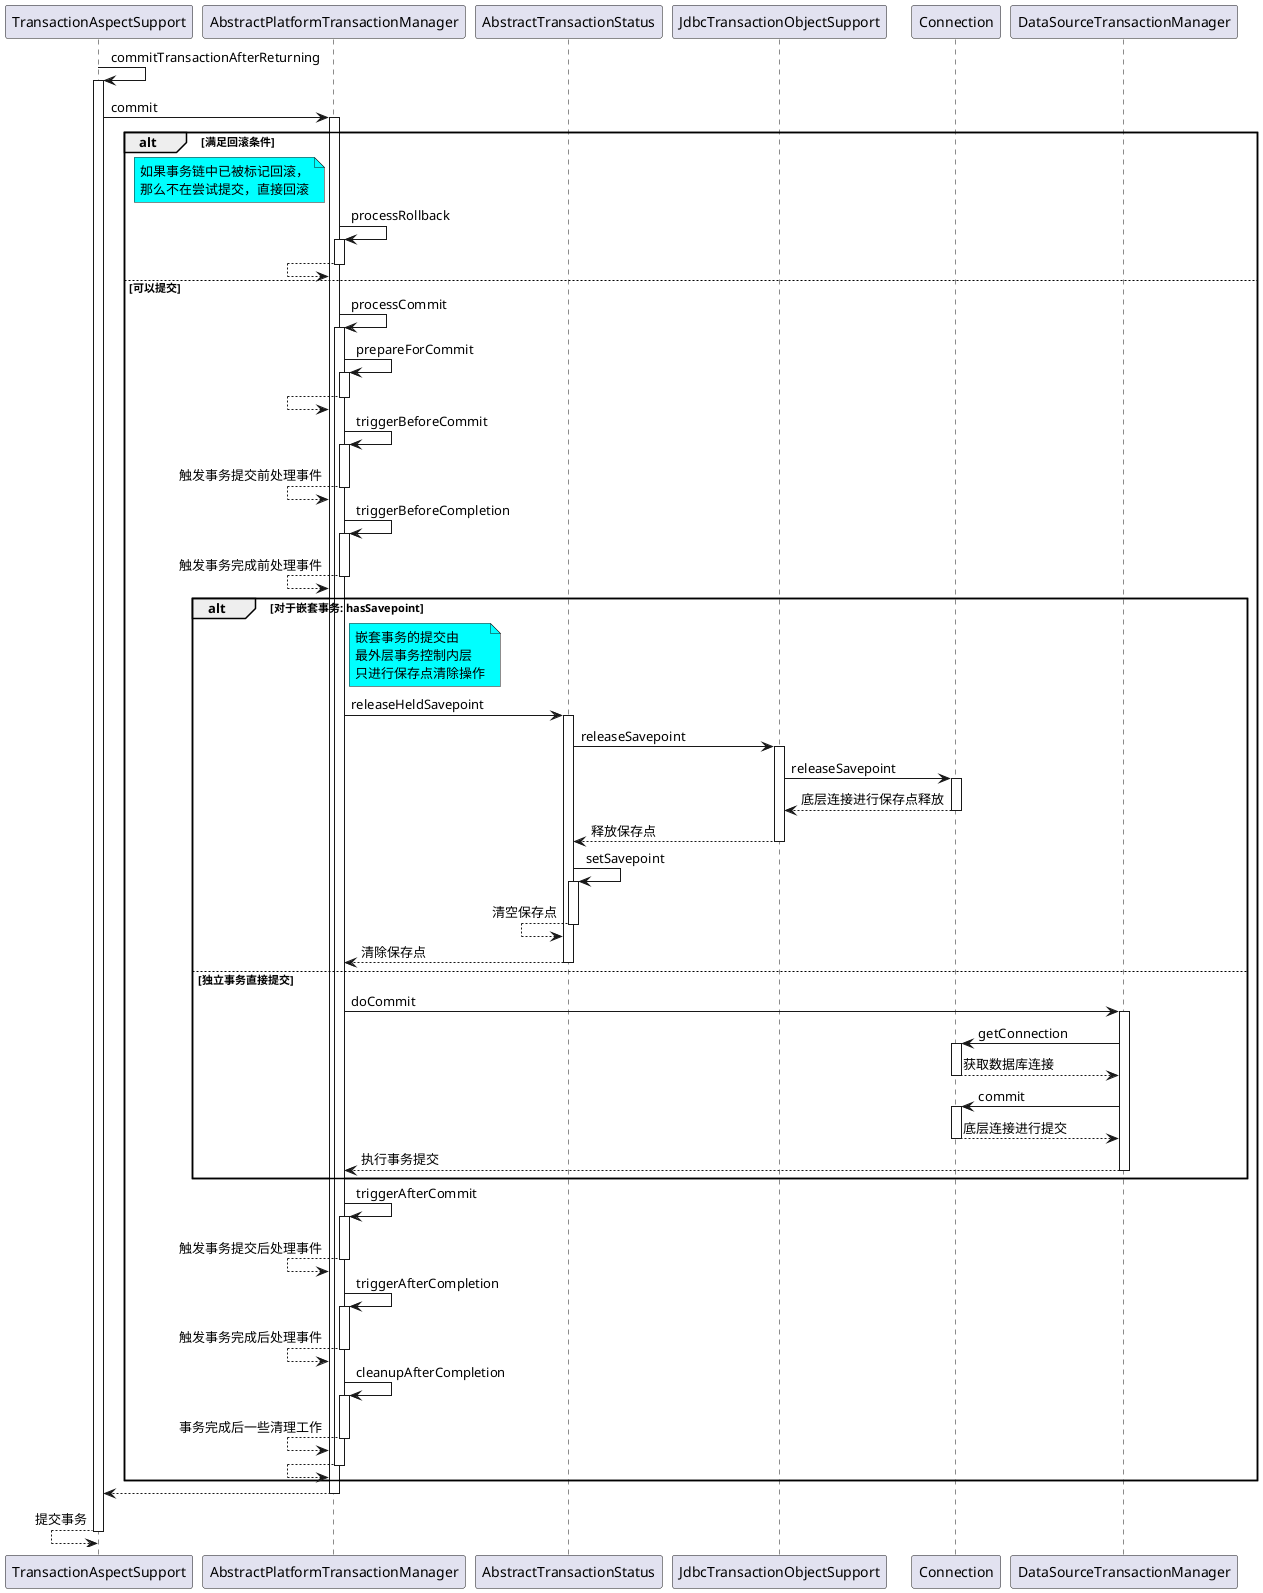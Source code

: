 @startuml

TransactionAspectSupport->TransactionAspectSupport:commitTransactionAfterReturning
activate TransactionAspectSupport
    TransactionAspectSupport->AbstractPlatformTransactionManager:commit
    activate AbstractPlatformTransactionManager
        alt 满足回滚条件
            note left of AbstractPlatformTransactionManager #aqua
                如果事务链中已被标记回滚，
                那么不在尝试提交，直接回滚
            end note
            AbstractPlatformTransactionManager->AbstractPlatformTransactionManager: processRollback
            activate AbstractPlatformTransactionManager
            AbstractPlatformTransactionManager<--AbstractPlatformTransactionManager:
            deactivate AbstractPlatformTransactionManager
        else 可以提交
            AbstractPlatformTransactionManager->AbstractPlatformTransactionManager:processCommit
            activate AbstractPlatformTransactionManager
                AbstractPlatformTransactionManager->AbstractPlatformTransactionManager:prepareForCommit
                activate AbstractPlatformTransactionManager
                AbstractPlatformTransactionManager<--AbstractPlatformTransactionManager:
                deactivate AbstractPlatformTransactionManager

                AbstractPlatformTransactionManager->AbstractPlatformTransactionManager:triggerBeforeCommit
                activate AbstractPlatformTransactionManager
                AbstractPlatformTransactionManager<--AbstractPlatformTransactionManager:触发事务提交前处理事件
                deactivate AbstractPlatformTransactionManager

                AbstractPlatformTransactionManager->AbstractPlatformTransactionManager:triggerBeforeCompletion
                activate AbstractPlatformTransactionManager
                AbstractPlatformTransactionManager<--AbstractPlatformTransactionManager:触发事务完成前处理事件
                deactivate AbstractPlatformTransactionManager

                alt 对于嵌套事务: hasSavepoint
                    note right of AbstractPlatformTransactionManager #aqua
                        嵌套事务的提交由
                        最外层事务控制内层
                        只进行保存点清除操作
                    end note
                    AbstractPlatformTransactionManager->AbstractTransactionStatus:releaseHeldSavepoint
                    activate AbstractTransactionStatus
                        AbstractTransactionStatus->JdbcTransactionObjectSupport:releaseSavepoint
                        activate JdbcTransactionObjectSupport
                             JdbcTransactionObjectSupport->Connection:releaseSavepoint
                             activate Connection
                             JdbcTransactionObjectSupport<--Connection:底层连接进行保存点释放
                             deactivate Connection
                        AbstractTransactionStatus<--JdbcTransactionObjectSupport:释放保存点
                        deactivate JdbcTransactionObjectSupport
                        AbstractTransactionStatus->AbstractTransactionStatus:setSavepoint
                        activate AbstractTransactionStatus
                        AbstractTransactionStatus<--AbstractTransactionStatus:清空保存点
                        deactivate AbstractTransactionStatus
                    AbstractPlatformTransactionManager<--AbstractTransactionStatus:清除保存点
                    deactivate AbstractTransactionStatus
                else 独立事务直接提交
                    AbstractPlatformTransactionManager->DataSourceTransactionManager: doCommit
                    activate DataSourceTransactionManager
                        DataSourceTransactionManager->Connection:getConnection
                        activate Connection
                        DataSourceTransactionManager<--Connection:获取数据库连接
                        deactivate Connection
                        DataSourceTransactionManager->Connection:commit
                        activate Connection
                        DataSourceTransactionManager<--Connection:底层连接进行提交
                        deactivate Connection
                    AbstractPlatformTransactionManager<--DataSourceTransactionManager:执行事务提交
                    deactivate DataSourceTransactionManager
                end

                AbstractPlatformTransactionManager->AbstractPlatformTransactionManager:triggerAfterCommit
                activate AbstractPlatformTransactionManager
                AbstractPlatformTransactionManager<--AbstractPlatformTransactionManager:触发事务提交后处理事件
                deactivate AbstractPlatformTransactionManager

                AbstractPlatformTransactionManager->AbstractPlatformTransactionManager:triggerAfterCompletion
                activate AbstractPlatformTransactionManager
                AbstractPlatformTransactionManager<--AbstractPlatformTransactionManager:触发事务完成后处理事件
                deactivate AbstractPlatformTransactionManager

                AbstractPlatformTransactionManager->AbstractPlatformTransactionManager:cleanupAfterCompletion
                activate AbstractPlatformTransactionManager
                AbstractPlatformTransactionManager<--AbstractPlatformTransactionManager:事务完成后一些清理工作
                deactivate AbstractPlatformTransactionManager

            AbstractPlatformTransactionManager<--AbstractPlatformTransactionManager:
            deactivate AbstractPlatformTransactionManager
        end
    TransactionAspectSupport<--AbstractPlatformTransactionManager:
    deactivate AbstractPlatformTransactionManager
TransactionAspectSupport<--TransactionAspectSupport:提交事务
deactivate TransactionAspectSupport

@enduml